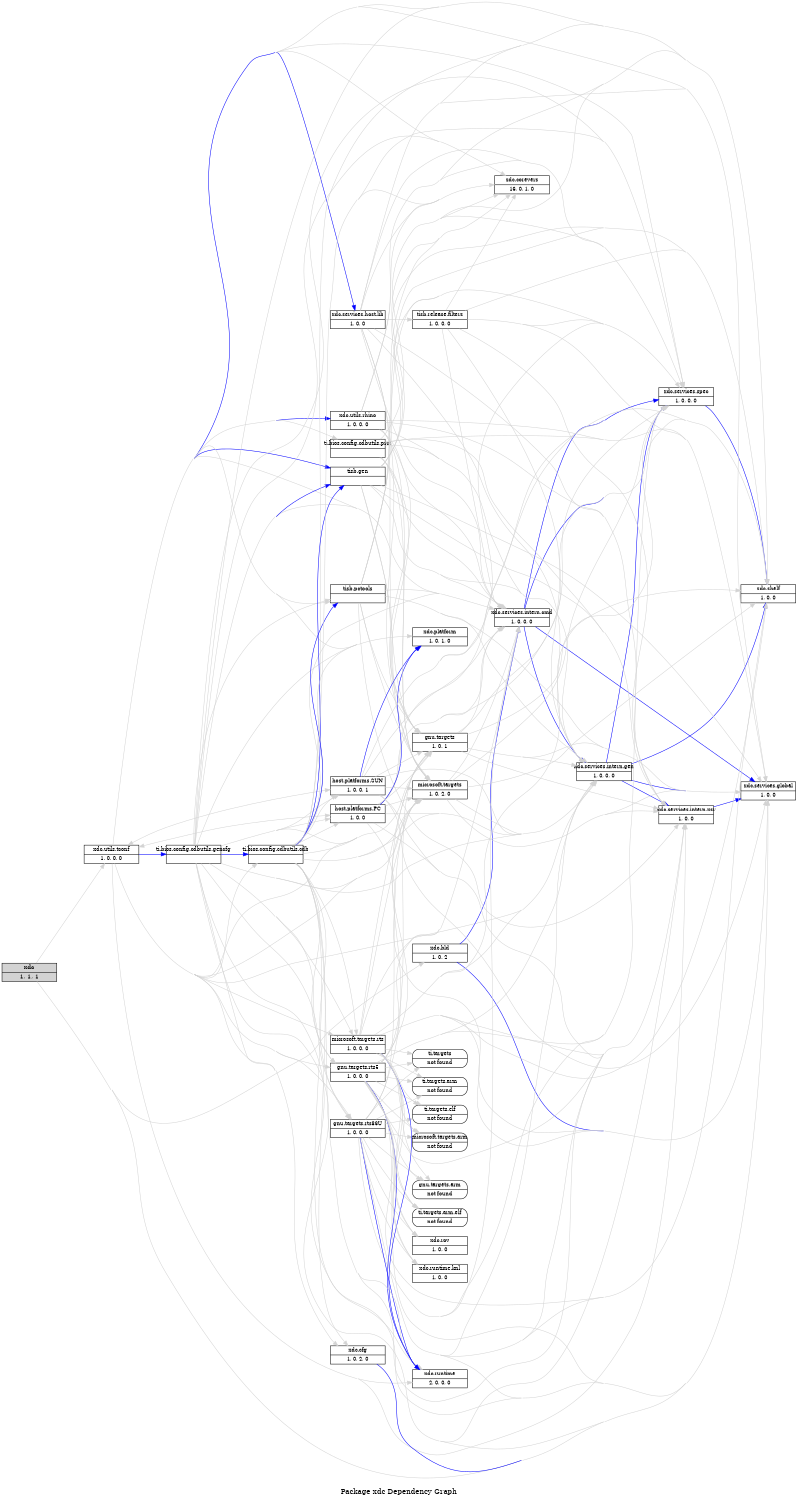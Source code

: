 digraph dependencies {
    label="\nPackage xdc Dependency Graph";
    size="7.5,10";
    rankdir=LR;
    ranksep=".75";
    concentrate="true";
    node [fixedsize=true, width=1.5, style=filled, color=black];
    node [font=Helvetica, fontsize=12, fillcolor=lightgrey];
    xdc [shape=record,label="xdc|1, 1, 1", URL="package.rel.xml"];
    node [fontsize=10, fillcolor=white];

    edge [style=solid, color=blue]

    edge [style=solid, color=lightgrey]
    xdc_utils_tconf [shape=record,label="xdc.utils.tconf|1, 0, 0, 0", URL="../../../../imports/xdc/utils/tconf/package/package.rel.svg"];
    xdc -> xdc_utils_tconf;
    xdc_bld [shape=record,label="xdc.bld|1, 0, 2", URL="../bld/package/package.rel.svg"];
    xdc -> xdc_bld;
    xdc_services_global [shape=record,label="xdc.services.global|1, 0, 0", URL="../services/global/package/package.rel.svg"];
    xdc -> xdc_services_global;

    edge [style=solid, color=blue]

    edge [style=solid, color=lightgrey]

    edge [style=solid, color=blue]
    xdc_bld -> xdc_services_global;
    xdc_services_intern_cmd [shape=record,label="xdc.services.intern.cmd|1, 0, 0, 0", URL="../services/intern/cmd/package/package.rel.svg"];
    xdc_bld -> xdc_services_intern_cmd;

    edge [style=solid, color=lightgrey]

    edge [style=solid, color=blue]
    xdc_shelf [shape=record,label="xdc.shelf|1, 0, 0", URL="../shelf/package/package.rel.svg"];
    xdc_services_intern_cmd -> xdc_shelf;
    xdc_services_spec [shape=record,label="xdc.services.spec|1, 0, 0, 0", URL="../services/spec/package/package.rel.svg"];
    xdc_services_intern_cmd -> xdc_services_spec;
    xdc_services_intern_cmd -> xdc_services_global;
    xdc_services_intern_gen [shape=record,label="xdc.services.intern.gen|1, 0, 0, 0", URL="../services/intern/gen/package/package.rel.svg"];
    xdc_services_intern_cmd -> xdc_services_intern_gen;

    edge [style=solid, color=lightgrey]

    edge [style=solid, color=blue]
    xdc_services_intern_gen -> xdc_shelf;
    xdc_services_intern_gen -> xdc_services_spec;
    xdc_services_intern_gen -> xdc_services_global;
    xdc_services_intern_xsr [shape=record,label="xdc.services.intern.xsr|1, 0, 0", URL="../services/intern/xsr/package/package.rel.svg"];
    xdc_services_intern_gen -> xdc_services_intern_xsr;

    edge [style=solid, color=lightgrey]

    edge [style=solid, color=blue]
    xdc_services_intern_xsr -> xdc_services_global;

    edge [style=solid, color=lightgrey]

    edge [style=solid, color=blue]
    xdc_services_spec -> xdc_shelf;

    edge [style=solid, color=lightgrey]

    edge [style=solid, color=blue]

    edge [style=solid, color=lightgrey]

    edge [style=solid, color=blue]
    xdc_utils_rhino [shape=record,label="xdc.utils.rhino|1, 0, 0, 0", URL="../../../../imports/xdc/utils/rhino/package/package.rel.svg"];
    xdc_utils_tconf -> xdc_utils_rhino;
    xdc_services_host_lib [shape=record,label="xdc.services.host.lib|1, 0, 0", URL="../../../../imports/xdc/services/host/lib/package/package.rel.svg"];
    xdc_utils_tconf -> xdc_services_host_lib;
    ti_bios_config_cdbutils_gencfg [shape=record,label="ti.bios.config.cdbutils.gencfg|", URL="../../../../imports/ti/bios/config/cdbutils/gencfg/package/package.rel.svg"];
    xdc_utils_tconf -> ti_bios_config_cdbutils_gencfg;
    tisb_gen [shape=record,label="tisb.gen|", URL="../../../../imports/tisb/gen/package/package.rel.svg"];
    xdc_utils_tconf -> tisb_gen;

    edge [style=solid, color=lightgrey]
    xdc_runtime [shape=record,label="xdc.runtime|2, 0, 0, 0", URL="../runtime/package/package.rel.svg"];
    xdc_utils_tconf -> xdc_runtime;
    xdc_utils_tconf -> xdc_services_host_lib;
    xdc_utils_tconf -> xdc_services_intern_xsr;
    host_platforms_PC [shape=record,label="host.platforms.PC|1, 0, 0", URL="../../host/platforms/PC/package/package.rel.svg"];
    xdc_utils_tconf -> host_platforms_PC;
    xdc_platform [shape=record,label="xdc.platform|1, 0, 1, 0", URL="../platform/package/package.rel.svg"];
    xdc_utils_tconf -> xdc_platform;
    gnu_targets_rts86U [shape=record,label="gnu.targets.rts86U|1, 0, 0, 0", URL="../../../../imports/gnu/targets/rts86U/package/package.rel.svg"];
    xdc_utils_tconf -> gnu_targets_rts86U;
    gnu_targets_rts5 [shape=record,label="gnu.targets.rts5|1, 0, 0, 0", URL="../../../../imports/gnu/targets/rts5/package/package.rel.svg"];
    xdc_utils_tconf -> gnu_targets_rts5;
    xdc_utils_tconf -> xdc_services_intern_cmd;
    tisb_pctools [shape=record,label="tisb.pctools|", URL="../../../../imports/tisb/pctools/package/package.rel.svg"];
    xdc_utils_tconf -> tisb_pctools;
    xdc_cfg [shape=record,label="xdc.cfg|1, 0, 2, 0", URL="../cfg/package/package.rel.svg"];
    xdc_utils_tconf -> xdc_cfg;
    xdc_utils_tconf -> xdc_utils_rhino;
    xdc_utils_tconf -> ti_bios_config_cdbutils_gencfg;
    host_platforms_SUN [shape=record,label="host.platforms.SUN|1, 0, 0, 1", URL="../../host/platforms/SUN/package/package.rel.svg"];
    xdc_utils_tconf -> host_platforms_SUN;
    ti_bios_config_cdbutils_cdb [shape=record,label="ti.bios.config.cdbutils.cdb|", URL="../../../../imports/ti/bios/config/cdbutils/cdb/package/package.rel.svg"];
    xdc_utils_tconf -> ti_bios_config_cdbutils_cdb;
    xdc_corevers [shape=record,label="xdc.corevers|16, 0, 1, 0", URL="../corevers/package/package.rel.svg"];
    xdc_utils_tconf -> xdc_corevers;
    xdc_utils_tconf -> xdc_services_spec;
    microsoft_targets [shape=record,label="microsoft.targets|1, 0, 2, 0", URL="../../../../imports/microsoft/targets/package/package.rel.svg"];
    xdc_utils_tconf -> microsoft_targets;
    xdc_utils_tconf -> tisb_gen;
    xdc_utils_tconf -> xdc_services_intern_gen;
    microsoft_targets_rts [shape=record,label="microsoft.targets.rts|1, 0, 0, 0", URL="../../../../imports/microsoft/targets/rts/package/package.rel.svg"];
    xdc_utils_tconf -> microsoft_targets_rts;
    xdc_utils_tconf -> xdc_shelf;
    xdc_utils_tconf -> xdc_services_global;
    gnu_targets [shape=record,label="gnu.targets|1, 0, 1", URL="../../../../imports/gnu/targets/package/package.rel.svg"];
    xdc_utils_tconf -> gnu_targets;
    ti_bios_config_cdbutils_prot [shape=record,label="ti.bios.config.cdbutils.prot|", URL="../../../../imports/ti/bios/config/cdbutils/prot/package/package.rel.svg"];
    xdc_utils_tconf -> ti_bios_config_cdbutils_prot;

    edge [style=solid, color=blue]

    edge [style=solid, color=lightgrey]
    ti_bios_config_cdbutils_prot -> xdc_shelf;
    ti_bios_config_cdbutils_prot -> xdc_services_spec;
    ti_bios_config_cdbutils_prot -> microsoft_targets;
    ti_bios_config_cdbutils_prot -> xdc_corevers;
    ti_bios_config_cdbutils_prot -> xdc_services_intern_cmd;
    ti_bios_config_cdbutils_prot -> xdc_services_intern_xsr;
    ti_bios_config_cdbutils_prot -> xdc_services_intern_gen;
    ti_bios_config_cdbutils_prot -> xdc_services_global;
    ti_bios_config_cdbutils_prot -> gnu_targets;

    edge [style=solid, color=blue]

    edge [style=solid, color=lightgrey]
    gnu_targets -> xdc_services_intern_cmd;
    gnu_targets -> xdc_services_global;
    gnu_targets -> xdc_services_intern_xsr;
    gnu_targets -> xdc_services_intern_gen;
    gnu_targets -> xdc_shelf;
    gnu_targets -> xdc_services_spec;

    edge [style=solid, color=blue]
    microsoft_targets_rts -> xdc_runtime;

    edge [style=solid, color=lightgrey]
    ti_targets_elf [shape=record,label="ti.targets.elf|not found"style=rounded, ];
    microsoft_targets_rts -> ti_targets_elf;
    microsoft_targets_rts -> xdc_shelf;
    microsoft_targets_rts -> microsoft_targets;
    microsoft_targets_rts -> xdc_services_intern_xsr;
    microsoft_targets_arm [shape=record,label="microsoft.targets.arm|not found"style=rounded, ];
    microsoft_targets_rts -> microsoft_targets_arm;
    gnu_targets_arm [shape=record,label="gnu.targets.arm|not found"style=rounded, ];
    microsoft_targets_rts -> gnu_targets_arm;
    microsoft_targets_rts -> xdc_services_global;
    ti_targets_arm_elf [shape=record,label="ti.targets.arm.elf|not found"style=rounded, ];
    microsoft_targets_rts -> ti_targets_arm_elf;
    microsoft_targets_rts -> xdc_services_intern_cmd;
    microsoft_targets_rts -> gnu_targets;
    microsoft_targets_rts -> xdc_services_spec;
    microsoft_targets_rts -> xdc_runtime;
    xdc_rov [shape=record,label="xdc.rov|1, 0, 0", URL="../rov/package/package.rel.svg"];
    microsoft_targets_rts -> xdc_rov;
    xdc_runtime_knl [shape=record,label="xdc.runtime.knl|1, 0, 0", URL="../runtime/knl/package/package.rel.svg"];
    microsoft_targets_rts -> xdc_runtime_knl;
    microsoft_targets_rts -> xdc_services_intern_gen;
    ti_targets [shape=record,label="ti.targets|not found"style=rounded, ];
    microsoft_targets_rts -> ti_targets;
    ti_targets_arm [shape=record,label="ti.targets.arm|not found"style=rounded, ];
    microsoft_targets_rts -> ti_targets_arm;

    edge [style=solid, color=blue]

    edge [style=solid, color=lightgrey]

    edge [style=solid, color=blue]

    edge [style=solid, color=lightgrey]

    edge [style=solid, color=blue]

    edge [style=solid, color=lightgrey]

    edge [style=solid, color=blue]

    edge [style=solid, color=lightgrey]

    edge [style=solid, color=blue]

    edge [style=solid, color=lightgrey]

    edge [style=solid, color=blue]

    edge [style=solid, color=lightgrey]

    edge [style=solid, color=blue]

    edge [style=solid, color=lightgrey]

    edge [style=solid, color=blue]

    edge [style=solid, color=lightgrey]

    edge [style=solid, color=blue]

    edge [style=solid, color=lightgrey]
    microsoft_targets -> xdc_services_intern_cmd;
    microsoft_targets -> xdc_services_global;
    microsoft_targets -> xdc_services_intern_xsr;
    microsoft_targets -> xdc_services_intern_gen;
    microsoft_targets -> xdc_shelf;
    microsoft_targets -> xdc_services_spec;

    edge [style=solid, color=blue]

    edge [style=solid, color=lightgrey]

    edge [style=solid, color=blue]
    ti_bios_config_cdbutils_cdb -> tisb_gen;
    ti_bios_config_cdbutils_cdb -> tisb_pctools;

    edge [style=solid, color=lightgrey]
    ti_bios_config_cdbutils_cdb -> xdc_services_intern_xsr;
    ti_bios_config_cdbutils_cdb -> xdc_runtime;
    ti_bios_config_cdbutils_cdb -> host_platforms_PC;
    ti_bios_config_cdbutils_cdb -> xdc_platform;
    ti_bios_config_cdbutils_cdb -> gnu_targets_rts86U;
    ti_bios_config_cdbutils_cdb -> gnu_targets_rts5;
    ti_bios_config_cdbutils_cdb -> xdc_services_intern_cmd;
    ti_bios_config_cdbutils_cdb -> tisb_pctools;
    ti_bios_config_cdbutils_cdb -> xdc_cfg;
    ti_bios_config_cdbutils_cdb -> host_platforms_SUN;
    ti_bios_config_cdbutils_cdb -> xdc_corevers;
    ti_bios_config_cdbutils_cdb -> xdc_services_spec;
    ti_bios_config_cdbutils_cdb -> tisb_gen;
    ti_bios_config_cdbutils_cdb -> microsoft_targets;
    ti_bios_config_cdbutils_cdb -> xdc_services_intern_gen;
    ti_bios_config_cdbutils_cdb -> microsoft_targets_rts;
    ti_bios_config_cdbutils_cdb -> xdc_shelf;
    ti_bios_config_cdbutils_cdb -> xdc_services_global;
    ti_bios_config_cdbutils_cdb -> gnu_targets;

    edge [style=solid, color=blue]
    host_platforms_SUN -> xdc_platform;

    edge [style=solid, color=lightgrey]
    host_platforms_SUN -> microsoft_targets;
    host_platforms_SUN -> xdc_services_spec;
    host_platforms_SUN -> xdc_services_intern_cmd;
    host_platforms_SUN -> xdc_services_intern_xsr;
    host_platforms_SUN -> xdc_shelf;
    host_platforms_SUN -> xdc_services_global;
    host_platforms_SUN -> xdc_platform;
    host_platforms_SUN -> xdc_utils_tconf;
    host_platforms_SUN -> xdc_services_intern_gen;
    host_platforms_SUN -> gnu_targets;

    edge [style=solid, color=blue]
    xdc_cfg -> xdc_services_global;

    edge [style=solid, color=lightgrey]

    edge [style=solid, color=blue]

    edge [style=solid, color=lightgrey]
    tisb_pctools -> xdc_shelf;
    tisb_pctools -> gnu_targets;
    tisb_pctools -> xdc_services_spec;
    tisb_pctools -> microsoft_targets;
    tisb_pctools -> xdc_services_intern_cmd;
    tisb_pctools -> xdc_services_intern_xsr;
    tisb_pctools -> xdc_corevers;
    tisb_pctools -> xdc_services_global;
    tisb_pctools -> xdc_services_intern_gen;

    edge [style=solid, color=blue]
    gnu_targets_rts5 -> xdc_runtime;

    edge [style=solid, color=lightgrey]
    gnu_targets_rts5 -> ti_targets_elf;
    gnu_targets_rts5 -> xdc_shelf;
    gnu_targets_rts5 -> microsoft_targets;
    gnu_targets_rts5 -> xdc_services_intern_xsr;
    gnu_targets_rts5 -> microsoft_targets_arm;
    gnu_targets_rts5 -> gnu_targets_arm;
    gnu_targets_rts5 -> xdc_services_global;
    gnu_targets_rts5 -> ti_targets_arm_elf;
    gnu_targets_rts5 -> xdc_services_intern_cmd;
    gnu_targets_rts5 -> gnu_targets;
    gnu_targets_rts5 -> xdc_services_spec;
    gnu_targets_rts5 -> xdc_runtime;
    gnu_targets_rts5 -> xdc_rov;
    gnu_targets_rts5 -> xdc_runtime_knl;
    gnu_targets_rts5 -> xdc_services_intern_gen;
    gnu_targets_rts5 -> ti_targets;
    gnu_targets_rts5 -> ti_targets_arm;

    edge [style=solid, color=blue]
    gnu_targets_rts86U -> xdc_runtime;

    edge [style=solid, color=lightgrey]
    gnu_targets_rts86U -> ti_targets_elf;
    gnu_targets_rts86U -> xdc_shelf;
    gnu_targets_rts86U -> microsoft_targets;
    gnu_targets_rts86U -> xdc_services_intern_xsr;
    gnu_targets_rts86U -> microsoft_targets_arm;
    gnu_targets_rts86U -> gnu_targets_arm;
    gnu_targets_rts86U -> xdc_services_global;
    gnu_targets_rts86U -> ti_targets_arm_elf;
    gnu_targets_rts86U -> xdc_services_intern_cmd;
    gnu_targets_rts86U -> gnu_targets;
    gnu_targets_rts86U -> xdc_services_spec;
    gnu_targets_rts86U -> xdc_runtime;
    gnu_targets_rts86U -> xdc_rov;
    gnu_targets_rts86U -> xdc_runtime_knl;
    gnu_targets_rts86U -> xdc_services_intern_gen;
    gnu_targets_rts86U -> ti_targets;
    gnu_targets_rts86U -> ti_targets_arm;

    edge [style=solid, color=blue]

    edge [style=solid, color=lightgrey]

    edge [style=solid, color=blue]
    host_platforms_PC -> xdc_platform;

    edge [style=solid, color=lightgrey]
    host_platforms_PC -> microsoft_targets;
    host_platforms_PC -> xdc_services_spec;
    host_platforms_PC -> xdc_services_intern_cmd;
    host_platforms_PC -> xdc_services_intern_xsr;
    host_platforms_PC -> xdc_shelf;
    host_platforms_PC -> xdc_services_global;
    host_platforms_PC -> xdc_platform;
    host_platforms_PC -> xdc_utils_tconf;
    host_platforms_PC -> xdc_services_intern_gen;
    host_platforms_PC -> gnu_targets;

    edge [style=solid, color=blue]

    edge [style=solid, color=lightgrey]

    edge [style=solid, color=blue]

    edge [style=solid, color=lightgrey]
    tisb_gen -> xdc_shelf;
    tisb_gen -> gnu_targets;
    tisb_gen -> xdc_services_spec;
    tisb_gen -> microsoft_targets;
    tisb_gen -> xdc_services_intern_cmd;
    tisb_gen -> xdc_services_intern_xsr;
    tisb_gen -> xdc_corevers;
    tisb_gen -> xdc_services_global;
    tisb_gen -> xdc_services_intern_gen;

    edge [style=solid, color=blue]
    ti_bios_config_cdbutils_gencfg -> tisb_gen;
    ti_bios_config_cdbutils_gencfg -> ti_bios_config_cdbutils_cdb;

    edge [style=solid, color=lightgrey]
    ti_bios_config_cdbutils_gencfg -> xdc_services_intern_xsr;
    ti_bios_config_cdbutils_gencfg -> xdc_runtime;
    ti_bios_config_cdbutils_gencfg -> host_platforms_PC;
    ti_bios_config_cdbutils_gencfg -> xdc_platform;
    ti_bios_config_cdbutils_gencfg -> gnu_targets_rts86U;
    ti_bios_config_cdbutils_gencfg -> gnu_targets_rts5;
    ti_bios_config_cdbutils_gencfg -> xdc_services_intern_cmd;
    ti_bios_config_cdbutils_gencfg -> tisb_pctools;
    ti_bios_config_cdbutils_gencfg -> xdc_cfg;
    ti_bios_config_cdbutils_gencfg -> host_platforms_SUN;
    ti_bios_config_cdbutils_gencfg -> ti_bios_config_cdbutils_cdb;
    ti_bios_config_cdbutils_gencfg -> xdc_corevers;
    ti_bios_config_cdbutils_gencfg -> xdc_services_spec;
    ti_bios_config_cdbutils_gencfg -> tisb_gen;
    ti_bios_config_cdbutils_gencfg -> microsoft_targets;
    ti_bios_config_cdbutils_gencfg -> xdc_services_intern_gen;
    ti_bios_config_cdbutils_gencfg -> microsoft_targets_rts;
    ti_bios_config_cdbutils_gencfg -> xdc_shelf;
    ti_bios_config_cdbutils_gencfg -> xdc_services_global;
    ti_bios_config_cdbutils_gencfg -> gnu_targets;

    edge [style=solid, color=blue]

    edge [style=solid, color=lightgrey]
    xdc_services_host_lib -> xdc_shelf;
    xdc_services_host_lib -> xdc_services_spec;
    xdc_services_host_lib -> microsoft_targets;
    xdc_services_host_lib -> xdc_corevers;
    tisb_release_filters [shape=record,label="tisb.release.filters|1, 0, 0, 0", URL="../../../../../../../../../toolsrc/library/toolsC84/packages/tisb/release/filters/package/package.rel.svg"];
    xdc_services_host_lib -> tisb_release_filters;
    xdc_services_host_lib -> xdc_services_intern_cmd;
    xdc_services_host_lib -> xdc_services_intern_xsr;
    xdc_services_host_lib -> xdc_services_intern_gen;
    xdc_services_host_lib -> gnu_targets;
    xdc_services_host_lib -> xdc_services_global;

    edge [style=solid, color=blue]

    edge [style=solid, color=lightgrey]
    tisb_release_filters -> xdc_services_intern_cmd;
    tisb_release_filters -> xdc_services_intern_xsr;
    tisb_release_filters -> xdc_services_intern_gen;
    tisb_release_filters -> xdc_corevers;
    tisb_release_filters -> xdc_services_global;
    tisb_release_filters -> xdc_services_spec;
    tisb_release_filters -> xdc_shelf;

    edge [style=solid, color=blue]

    edge [style=solid, color=lightgrey]
    xdc_utils_rhino -> xdc_shelf;
    xdc_utils_rhino -> xdc_services_spec;
    xdc_utils_rhino -> microsoft_targets;
    xdc_utils_rhino -> xdc_corevers;
    xdc_utils_rhino -> xdc_services_intern_cmd;
    xdc_utils_rhino -> xdc_services_intern_xsr;
    xdc_utils_rhino -> xdc_services_intern_gen;
    xdc_utils_rhino -> xdc_services_global;
    xdc_utils_rhino -> gnu_targets;
}
